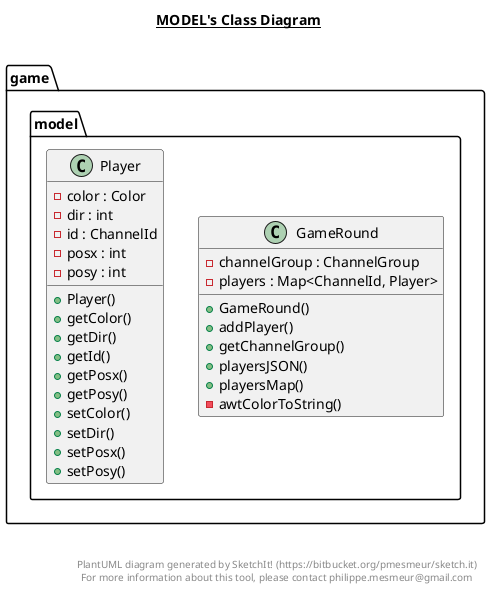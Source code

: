 @startuml

title __MODEL's Class Diagram__\n

  namespace game.model {
    class game.model.GameRound {
        - channelGroup : ChannelGroup
        - players : Map<ChannelId, Player>
        + GameRound()
        + addPlayer()
        + getChannelGroup()
        + playersJSON()
        + playersMap()
        - awtColorToString()
    }
  }
  

  namespace game.model {
    class game.model.Player {
        - color : Color
        - dir : int
        - id : ChannelId
        - posx : int
        - posy : int
        + Player()
        + getColor()
        + getDir()
        + getId()
        + getPosx()
        + getPosy()
        + setColor()
        + setDir()
        + setPosx()
        + setPosy()
    }
  }
  



right footer


PlantUML diagram generated by SketchIt! (https://bitbucket.org/pmesmeur/sketch.it)
For more information about this tool, please contact philippe.mesmeur@gmail.com
endfooter

@enduml
